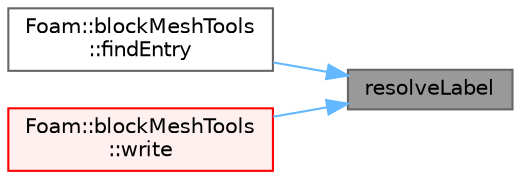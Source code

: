 digraph "resolveLabel"
{
 // LATEX_PDF_SIZE
  bgcolor="transparent";
  edge [fontname=Helvetica,fontsize=10,labelfontname=Helvetica,labelfontsize=10];
  node [fontname=Helvetica,fontsize=10,shape=box,height=0.2,width=0.4];
  rankdir="RL";
  Node1 [id="Node000001",label="resolveLabel",height=0.2,width=0.4,color="gray40", fillcolor="grey60", style="filled", fontcolor="black",tooltip=" "];
  Node1 -> Node2 [id="edge1_Node000001_Node000002",dir="back",color="steelblue1",style="solid",tooltip=" "];
  Node2 [id="Node000002",label="Foam::blockMeshTools\l::findEntry",height=0.2,width=0.4,color="grey40", fillcolor="white", style="filled",URL="$namespaceFoam_1_1blockMeshTools.html#ae1dd348ce34735b0cd25383303fac88e",tooltip=" "];
  Node1 -> Node3 [id="edge2_Node000001_Node000003",dir="back",color="steelblue1",style="solid",tooltip=" "];
  Node3 [id="Node000003",label="Foam::blockMeshTools\l::write",height=0.2,width=0.4,color="red", fillcolor="#FFF0F0", style="filled",URL="$namespaceFoam_1_1blockMeshTools.html#a9474fdd8cbf99ad4468909a357dba724",tooltip=" "];
}
